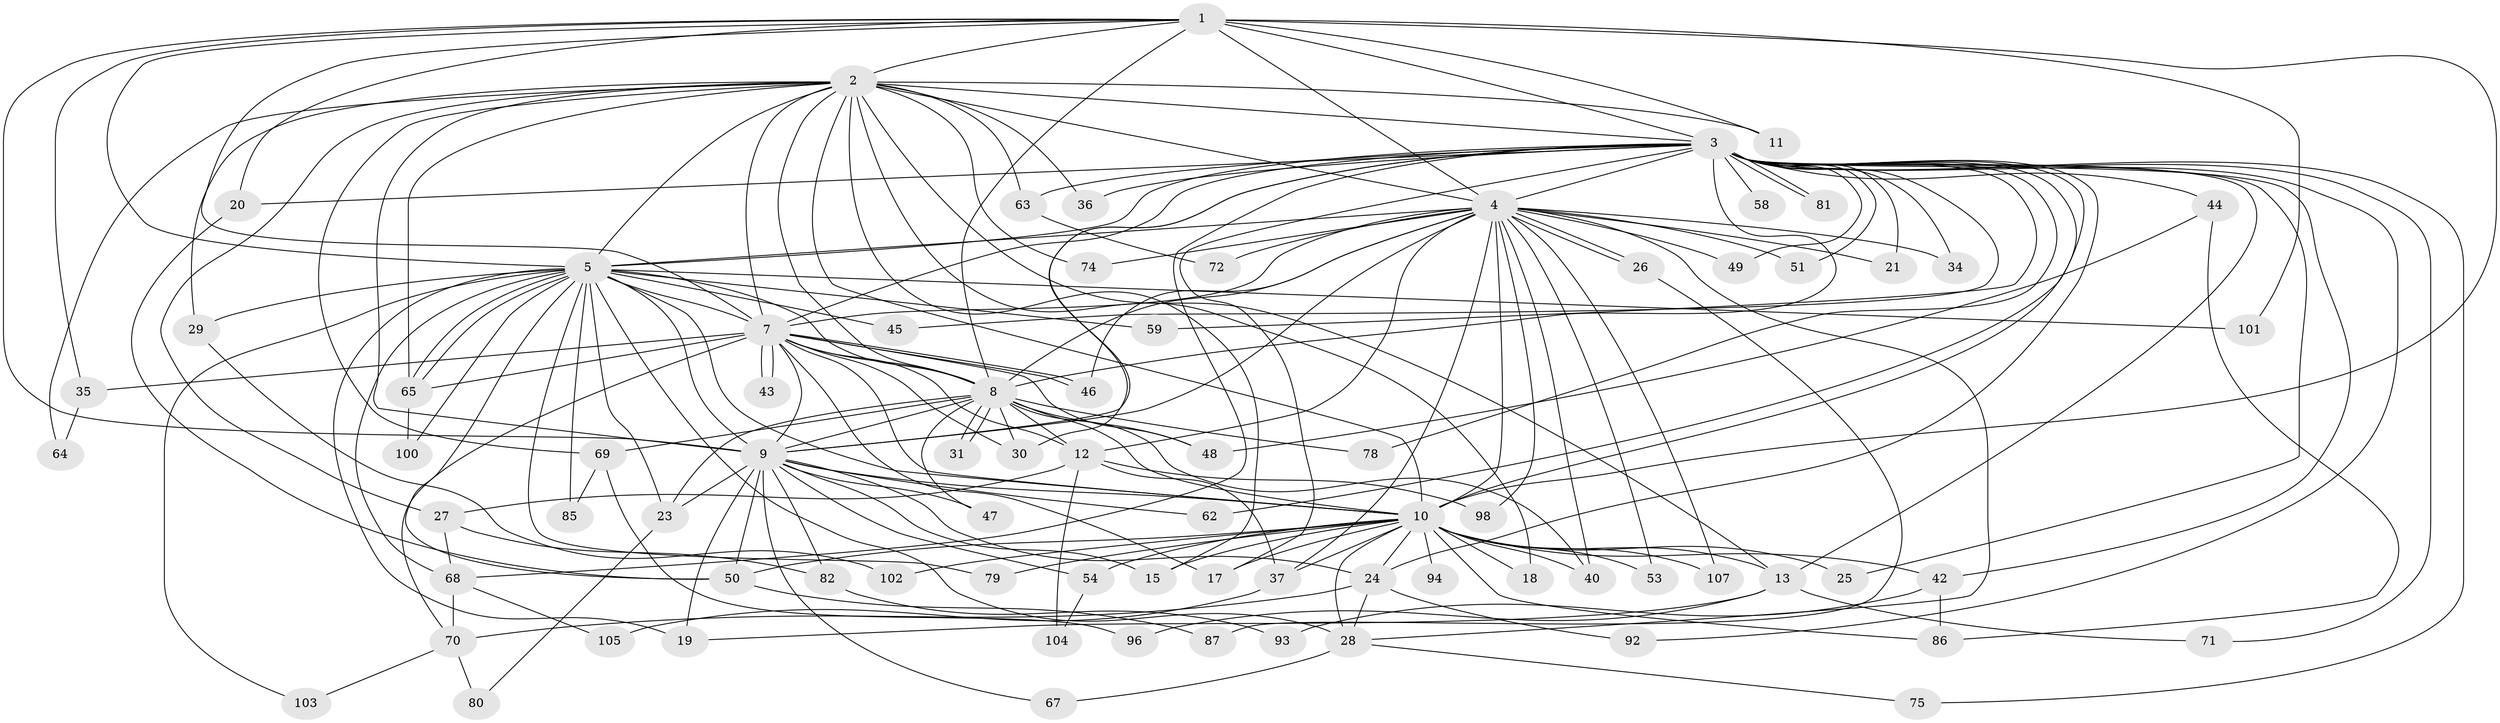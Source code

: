 // original degree distribution, {14: 0.009345794392523364, 20: 0.018691588785046728, 23: 0.009345794392523364, 25: 0.009345794392523364, 26: 0.018691588785046728, 21: 0.009345794392523364, 18: 0.009345794392523364, 27: 0.009345794392523364, 2: 0.5794392523364486, 7: 0.009345794392523364, 6: 0.018691588785046728, 4: 0.102803738317757, 3: 0.1588785046728972, 5: 0.037383177570093455}
// Generated by graph-tools (version 1.1) at 2025/11/02/27/25 16:11:07]
// undirected, 78 vertices, 192 edges
graph export_dot {
graph [start="1"]
  node [color=gray90,style=filled];
  1 [super="+66"];
  2 [super="+16"];
  3 [super="+6"];
  4 [super="+39"];
  5 [super="+22"];
  7 [super="+99"];
  8 [super="+91"];
  9 [super="+14"];
  10 [super="+32"];
  11;
  12 [super="+60"];
  13 [super="+33"];
  15 [super="+38"];
  17 [super="+57"];
  18;
  19 [super="+41"];
  20 [super="+106"];
  21;
  23 [super="+52"];
  24 [super="+88"];
  25;
  26;
  27;
  28 [super="+61"];
  29;
  30 [super="+56"];
  31;
  34;
  35;
  36;
  37 [super="+89"];
  40 [super="+73"];
  42 [super="+90"];
  43;
  44 [super="+55"];
  45;
  46 [super="+77"];
  47;
  48 [super="+84"];
  49;
  50 [super="+83"];
  51;
  53;
  54;
  58;
  59;
  62;
  63;
  64;
  65 [super="+95"];
  67;
  68 [super="+76"];
  69;
  70 [super="+97"];
  71;
  72;
  74;
  75;
  78;
  79;
  80;
  81;
  82;
  85;
  86;
  87;
  92;
  93;
  94;
  96;
  98;
  100;
  101;
  102;
  103;
  104;
  105;
  107;
  1 -- 2;
  1 -- 3 [weight=3];
  1 -- 4;
  1 -- 5;
  1 -- 7;
  1 -- 8;
  1 -- 9;
  1 -- 10;
  1 -- 11;
  1 -- 20;
  1 -- 35;
  1 -- 101;
  2 -- 3 [weight=3];
  2 -- 4;
  2 -- 5;
  2 -- 7;
  2 -- 8;
  2 -- 9;
  2 -- 10;
  2 -- 11;
  2 -- 15;
  2 -- 18;
  2 -- 27;
  2 -- 29;
  2 -- 63;
  2 -- 64;
  2 -- 69;
  2 -- 13;
  2 -- 36;
  2 -- 74;
  2 -- 65;
  3 -- 4 [weight=2];
  3 -- 5 [weight=2];
  3 -- 7 [weight=2];
  3 -- 8 [weight=3];
  3 -- 9 [weight=2];
  3 -- 10 [weight=2];
  3 -- 17;
  3 -- 20;
  3 -- 24;
  3 -- 34;
  3 -- 36;
  3 -- 44 [weight=3];
  3 -- 78;
  3 -- 81;
  3 -- 81;
  3 -- 92;
  3 -- 71;
  3 -- 75;
  3 -- 13;
  3 -- 21;
  3 -- 25;
  3 -- 42;
  3 -- 45;
  3 -- 49;
  3 -- 51;
  3 -- 58;
  3 -- 59;
  3 -- 62;
  3 -- 63;
  3 -- 68;
  3 -- 30;
  4 -- 5;
  4 -- 7;
  4 -- 8;
  4 -- 9;
  4 -- 10;
  4 -- 12;
  4 -- 21;
  4 -- 26;
  4 -- 26;
  4 -- 34;
  4 -- 40;
  4 -- 49;
  4 -- 51;
  4 -- 53;
  4 -- 72;
  4 -- 74;
  4 -- 98;
  4 -- 107;
  4 -- 28;
  4 -- 46;
  4 -- 37;
  5 -- 7;
  5 -- 8;
  5 -- 9;
  5 -- 10;
  5 -- 19;
  5 -- 23;
  5 -- 29;
  5 -- 45;
  5 -- 50;
  5 -- 59;
  5 -- 65;
  5 -- 65;
  5 -- 68;
  5 -- 79;
  5 -- 85;
  5 -- 100;
  5 -- 101;
  5 -- 103;
  5 -- 28;
  7 -- 8;
  7 -- 9 [weight=2];
  7 -- 10;
  7 -- 12;
  7 -- 30;
  7 -- 35;
  7 -- 43;
  7 -- 43;
  7 -- 46;
  7 -- 46;
  7 -- 48;
  7 -- 70;
  7 -- 65;
  7 -- 17;
  8 -- 9;
  8 -- 10;
  8 -- 23;
  8 -- 30;
  8 -- 31;
  8 -- 31;
  8 -- 40;
  8 -- 47;
  8 -- 48;
  8 -- 69;
  8 -- 78;
  8 -- 12;
  9 -- 10;
  9 -- 19;
  9 -- 47;
  9 -- 50;
  9 -- 54;
  9 -- 62;
  9 -- 67;
  9 -- 23;
  9 -- 82;
  9 -- 15;
  9 -- 24;
  10 -- 13 [weight=2];
  10 -- 15;
  10 -- 17;
  10 -- 18;
  10 -- 24;
  10 -- 25;
  10 -- 28;
  10 -- 37;
  10 -- 42;
  10 -- 53;
  10 -- 54;
  10 -- 79;
  10 -- 86;
  10 -- 94 [weight=2];
  10 -- 102;
  10 -- 107;
  10 -- 40;
  10 -- 50;
  12 -- 27;
  12 -- 37;
  12 -- 98;
  12 -- 104;
  13 -- 96;
  13 -- 71;
  13 -- 19;
  20 -- 50;
  23 -- 80;
  24 -- 28;
  24 -- 70;
  24 -- 92;
  26 -- 87;
  27 -- 68;
  27 -- 82;
  28 -- 67;
  28 -- 75;
  29 -- 102;
  35 -- 64;
  37 -- 105;
  42 -- 93;
  42 -- 86;
  44 -- 86;
  44 -- 48;
  50 -- 87;
  54 -- 104;
  63 -- 72;
  65 -- 100;
  68 -- 70;
  68 -- 105;
  69 -- 85;
  69 -- 96;
  70 -- 80;
  70 -- 103;
  82 -- 93;
}
